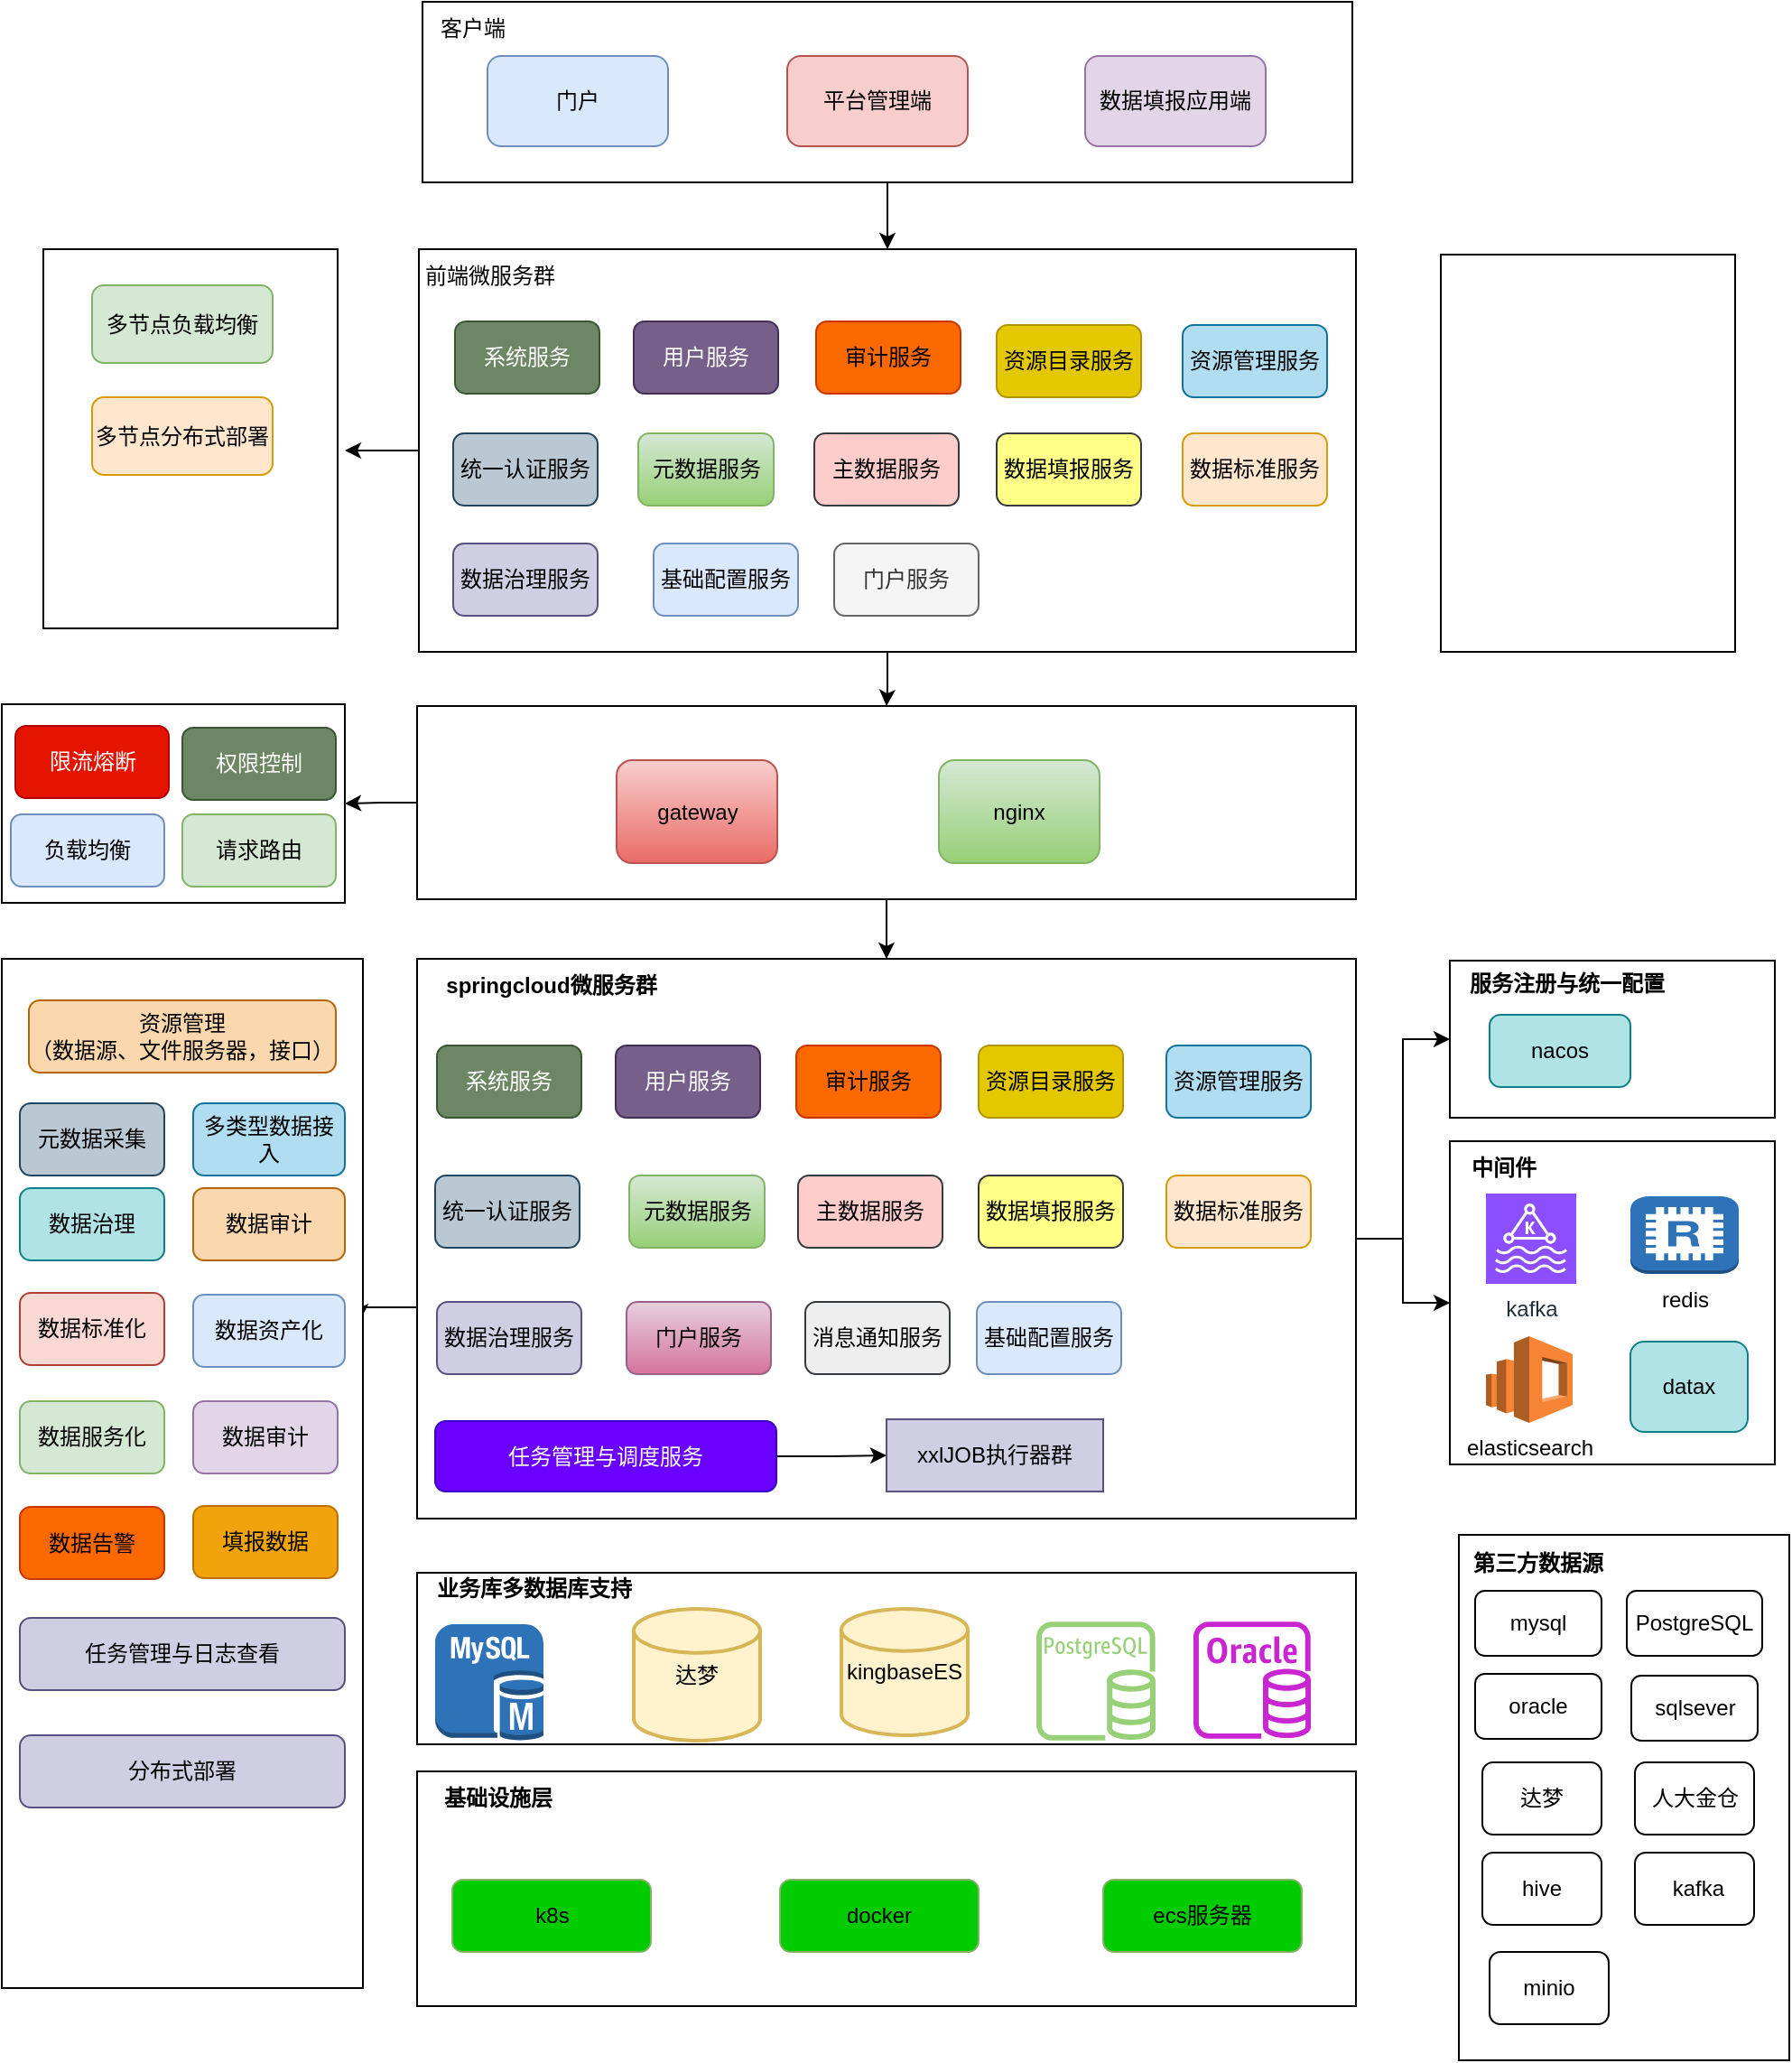 <mxfile version="21.7.5" type="github">
  <diagram name="第 1 页" id="BnDms9rOA7NVd8nO5CcU">
    <mxGraphModel dx="1941" dy="1734" grid="1" gridSize="10" guides="1" tooltips="1" connect="1" arrows="1" fold="1" page="1" pageScale="1" pageWidth="827" pageHeight="1169" math="0" shadow="0">
      <root>
        <mxCell id="0" />
        <mxCell id="1" parent="0" />
        <mxCell id="_vu7YtRVAiC6jXEAQ4cZ-1" value="" style="rounded=0;whiteSpace=wrap;html=1;" vertex="1" parent="1">
          <mxGeometry x="140" y="870" width="520" height="130" as="geometry" />
        </mxCell>
        <mxCell id="_vu7YtRVAiC6jXEAQ4cZ-2" value="&lt;b&gt;基础设施层&lt;/b&gt;" style="text;html=1;strokeColor=none;fillColor=none;align=center;verticalAlign=middle;whiteSpace=wrap;rounded=0;" vertex="1" parent="1">
          <mxGeometry x="150" y="870" width="70" height="30" as="geometry" />
        </mxCell>
        <mxCell id="_vu7YtRVAiC6jXEAQ4cZ-3" value="k8s" style="rounded=1;whiteSpace=wrap;html=1;fillColor=#00CC00;strokeColor=#82b366;" vertex="1" parent="1">
          <mxGeometry x="159.5" y="930" width="110" height="40" as="geometry" />
        </mxCell>
        <mxCell id="_vu7YtRVAiC6jXEAQ4cZ-4" value="docker" style="rounded=1;whiteSpace=wrap;html=1;fillColor=#00CC00;strokeColor=#82b366;" vertex="1" parent="1">
          <mxGeometry x="341" y="930" width="110" height="40" as="geometry" />
        </mxCell>
        <mxCell id="_vu7YtRVAiC6jXEAQ4cZ-5" value="ecs服务器" style="rounded=1;whiteSpace=wrap;html=1;fillColor=#00CC00;strokeColor=#82b366;" vertex="1" parent="1">
          <mxGeometry x="520" y="930" width="110" height="40" as="geometry" />
        </mxCell>
        <mxCell id="_vu7YtRVAiC6jXEAQ4cZ-8" value="" style="rounded=0;whiteSpace=wrap;html=1;" vertex="1" parent="1">
          <mxGeometry x="140" y="760" width="520" height="95" as="geometry" />
        </mxCell>
        <mxCell id="_vu7YtRVAiC6jXEAQ4cZ-10" value="&lt;b&gt;业务库多数据库支持&lt;/b&gt;" style="text;html=1;strokeColor=none;fillColor=none;align=center;verticalAlign=middle;whiteSpace=wrap;rounded=0;" vertex="1" parent="1">
          <mxGeometry x="150" y="754" width="110" height="30" as="geometry" />
        </mxCell>
        <mxCell id="_vu7YtRVAiC6jXEAQ4cZ-13" value="达梦" style="strokeWidth=2;html=1;shape=mxgraph.flowchart.database;whiteSpace=wrap;fillColor=#fff2cc;strokeColor=#d6b656;" vertex="1" parent="1">
          <mxGeometry x="260" y="780" width="70" height="73" as="geometry" />
        </mxCell>
        <mxCell id="_vu7YtRVAiC6jXEAQ4cZ-84" style="edgeStyle=orthogonalEdgeStyle;rounded=0;orthogonalLoop=1;jettySize=auto;html=1;" edge="1" parent="1" source="_vu7YtRVAiC6jXEAQ4cZ-18" target="_vu7YtRVAiC6jXEAQ4cZ-78">
          <mxGeometry relative="1" as="geometry" />
        </mxCell>
        <mxCell id="_vu7YtRVAiC6jXEAQ4cZ-87" style="edgeStyle=orthogonalEdgeStyle;rounded=0;orthogonalLoop=1;jettySize=auto;html=1;entryX=0;entryY=0.5;entryDx=0;entryDy=0;" edge="1" parent="1" source="_vu7YtRVAiC6jXEAQ4cZ-18" target="_vu7YtRVAiC6jXEAQ4cZ-69">
          <mxGeometry relative="1" as="geometry" />
        </mxCell>
        <mxCell id="_vu7YtRVAiC6jXEAQ4cZ-137" style="edgeStyle=orthogonalEdgeStyle;rounded=0;orthogonalLoop=1;jettySize=auto;html=1;exitX=0;exitY=0.25;exitDx=0;exitDy=0;entryX=0.993;entryY=0.351;entryDx=0;entryDy=0;entryPerimeter=0;" edge="1" parent="1" source="_vu7YtRVAiC6jXEAQ4cZ-18" target="_vu7YtRVAiC6jXEAQ4cZ-53">
          <mxGeometry relative="1" as="geometry">
            <Array as="points">
              <mxPoint x="140" y="613" />
            </Array>
          </mxGeometry>
        </mxCell>
        <mxCell id="_vu7YtRVAiC6jXEAQ4cZ-18" value="" style="rounded=0;whiteSpace=wrap;html=1;" vertex="1" parent="1">
          <mxGeometry x="140" y="420" width="520" height="310" as="geometry" />
        </mxCell>
        <mxCell id="_vu7YtRVAiC6jXEAQ4cZ-19" value="" style="outlineConnect=0;dashed=0;verticalLabelPosition=bottom;verticalAlign=top;align=center;html=1;shape=mxgraph.aws3.mysql_db_instance;fillColor=#2E73B8;gradientColor=none;" vertex="1" parent="1">
          <mxGeometry x="150" y="788.5" width="60" height="64.5" as="geometry" />
        </mxCell>
        <mxCell id="_vu7YtRVAiC6jXEAQ4cZ-20" value="" style="sketch=0;outlineConnect=0;fontColor=#232F3E;gradientColor=none;fillColor=#C925D1;strokeColor=none;dashed=0;verticalLabelPosition=bottom;verticalAlign=top;align=center;html=1;fontSize=12;fontStyle=0;aspect=fixed;pointerEvents=1;shape=mxgraph.aws4.rds_oracle_instance;" vertex="1" parent="1">
          <mxGeometry x="570" y="787" width="65" height="65" as="geometry" />
        </mxCell>
        <mxCell id="_vu7YtRVAiC6jXEAQ4cZ-21" value="" style="sketch=0;outlineConnect=0;fontColor=#000000;fillColor=#97D077;strokeColor=#BD7000;dashed=0;verticalLabelPosition=bottom;verticalAlign=top;align=center;html=1;fontSize=12;fontStyle=0;aspect=fixed;pointerEvents=1;shape=mxgraph.aws4.rds_postgresql_instance;fillStyle=auto;" vertex="1" parent="1">
          <mxGeometry x="483" y="787" width="66" height="66" as="geometry" />
        </mxCell>
        <mxCell id="_vu7YtRVAiC6jXEAQ4cZ-26" value="kingbaseES" style="strokeWidth=2;html=1;shape=mxgraph.flowchart.database;whiteSpace=wrap;fillColor=#fff2cc;strokeColor=#d6b656;" vertex="1" parent="1">
          <mxGeometry x="375" y="780" width="70" height="70" as="geometry" />
        </mxCell>
        <mxCell id="_vu7YtRVAiC6jXEAQ4cZ-27" value="&lt;b&gt;springcloud微服务群&lt;/b&gt;" style="text;html=1;strokeColor=none;fillColor=none;align=center;verticalAlign=middle;whiteSpace=wrap;rounded=0;" vertex="1" parent="1">
          <mxGeometry x="150" y="420" width="129" height="30" as="geometry" />
        </mxCell>
        <mxCell id="_vu7YtRVAiC6jXEAQ4cZ-29" value="系统服务" style="rounded=1;whiteSpace=wrap;html=1;fillColor=#6d8764;fontColor=#ffffff;strokeColor=#3A5431;" vertex="1" parent="1">
          <mxGeometry x="151" y="468" width="80" height="40" as="geometry" />
        </mxCell>
        <mxCell id="_vu7YtRVAiC6jXEAQ4cZ-30" value="用户服务" style="rounded=1;whiteSpace=wrap;html=1;fillColor=#76608a;fontColor=#ffffff;strokeColor=#432D57;" vertex="1" parent="1">
          <mxGeometry x="250" y="468" width="80" height="40" as="geometry" />
        </mxCell>
        <mxCell id="_vu7YtRVAiC6jXEAQ4cZ-31" value="审计服务" style="rounded=1;whiteSpace=wrap;html=1;fillColor=#fa6800;fontColor=#000000;strokeColor=#C73500;" vertex="1" parent="1">
          <mxGeometry x="350" y="468" width="80" height="40" as="geometry" />
        </mxCell>
        <mxCell id="_vu7YtRVAiC6jXEAQ4cZ-32" value="资源目录服务" style="rounded=1;whiteSpace=wrap;html=1;fillColor=#e3c800;fontColor=#000000;strokeColor=#B09500;" vertex="1" parent="1">
          <mxGeometry x="451" y="468" width="80" height="40" as="geometry" />
        </mxCell>
        <mxCell id="_vu7YtRVAiC6jXEAQ4cZ-33" value="资源管理服务" style="rounded=1;whiteSpace=wrap;html=1;fillColor=#b1ddf0;strokeColor=#10739e;" vertex="1" parent="1">
          <mxGeometry x="555" y="468" width="80" height="40" as="geometry" />
        </mxCell>
        <mxCell id="_vu7YtRVAiC6jXEAQ4cZ-34" value="统一认证服务" style="rounded=1;whiteSpace=wrap;html=1;fillColor=#bac8d3;strokeColor=#23445d;" vertex="1" parent="1">
          <mxGeometry x="150" y="540" width="80" height="40" as="geometry" />
        </mxCell>
        <mxCell id="_vu7YtRVAiC6jXEAQ4cZ-35" value="元数据服务" style="rounded=1;whiteSpace=wrap;html=1;fillColor=#d5e8d4;gradientColor=#97d077;strokeColor=#82b366;" vertex="1" parent="1">
          <mxGeometry x="257.5" y="540" width="75" height="40" as="geometry" />
        </mxCell>
        <mxCell id="_vu7YtRVAiC6jXEAQ4cZ-37" value="主数据服务" style="rounded=1;whiteSpace=wrap;html=1;fillColor=#ffcccc;strokeColor=#36393d;" vertex="1" parent="1">
          <mxGeometry x="351" y="540" width="80" height="40" as="geometry" />
        </mxCell>
        <mxCell id="_vu7YtRVAiC6jXEAQ4cZ-38" value="数据填报服务" style="rounded=1;whiteSpace=wrap;html=1;fillColor=#ffff88;strokeColor=#36393d;" vertex="1" parent="1">
          <mxGeometry x="451" y="540" width="80" height="40" as="geometry" />
        </mxCell>
        <mxCell id="_vu7YtRVAiC6jXEAQ4cZ-39" value="数据标准服务" style="rounded=1;whiteSpace=wrap;html=1;fillColor=#ffe6cc;strokeColor=#d79b00;" vertex="1" parent="1">
          <mxGeometry x="555" y="540" width="80" height="40" as="geometry" />
        </mxCell>
        <mxCell id="_vu7YtRVAiC6jXEAQ4cZ-40" value="数据治理服务" style="rounded=1;whiteSpace=wrap;html=1;fillColor=#d0cee2;strokeColor=#56517e;" vertex="1" parent="1">
          <mxGeometry x="151" y="610" width="80" height="40" as="geometry" />
        </mxCell>
        <mxCell id="_vu7YtRVAiC6jXEAQ4cZ-41" value="门户服务" style="rounded=1;whiteSpace=wrap;html=1;fillColor=#e6d0de;gradientColor=#d5739d;strokeColor=#996185;" vertex="1" parent="1">
          <mxGeometry x="256" y="610" width="80" height="40" as="geometry" />
        </mxCell>
        <mxCell id="_vu7YtRVAiC6jXEAQ4cZ-42" value="消息通知服务" style="rounded=1;whiteSpace=wrap;html=1;fillColor=#eeeeee;strokeColor=#36393d;" vertex="1" parent="1">
          <mxGeometry x="355" y="610" width="80" height="40" as="geometry" />
        </mxCell>
        <mxCell id="_vu7YtRVAiC6jXEAQ4cZ-49" value="" style="edgeStyle=orthogonalEdgeStyle;rounded=0;orthogonalLoop=1;jettySize=auto;html=1;" edge="1" parent="1" source="_vu7YtRVAiC6jXEAQ4cZ-43" target="_vu7YtRVAiC6jXEAQ4cZ-48">
          <mxGeometry relative="1" as="geometry" />
        </mxCell>
        <mxCell id="_vu7YtRVAiC6jXEAQ4cZ-43" value="任务管理与调度服务" style="rounded=1;whiteSpace=wrap;html=1;fillColor=#6a00ff;fontColor=#ffffff;strokeColor=#3700CC;" vertex="1" parent="1">
          <mxGeometry x="150" y="676" width="189" height="39" as="geometry" />
        </mxCell>
        <mxCell id="_vu7YtRVAiC6jXEAQ4cZ-46" value="基础配置服务" style="rounded=1;whiteSpace=wrap;html=1;fillColor=#dae8fc;strokeColor=#6c8ebf;" vertex="1" parent="1">
          <mxGeometry x="450" y="610" width="80" height="40" as="geometry" />
        </mxCell>
        <mxCell id="_vu7YtRVAiC6jXEAQ4cZ-48" value="xxlJOB执行器群" style="rounded=0;whiteSpace=wrap;html=1;fillColor=#d0cee2;strokeColor=#56517e;" vertex="1" parent="1">
          <mxGeometry x="400" y="675" width="120" height="40" as="geometry" />
        </mxCell>
        <mxCell id="_vu7YtRVAiC6jXEAQ4cZ-53" value="" style="rounded=0;whiteSpace=wrap;html=1;" vertex="1" parent="1">
          <mxGeometry x="-90" y="420" width="200" height="570" as="geometry" />
        </mxCell>
        <mxCell id="_vu7YtRVAiC6jXEAQ4cZ-57" value="资源管理&lt;br&gt;（数据源、文件服务器，接口）" style="rounded=1;whiteSpace=wrap;html=1;fillColor=#fad7ac;strokeColor=#b46504;" vertex="1" parent="1">
          <mxGeometry x="-75" y="443" width="170" height="40" as="geometry" />
        </mxCell>
        <mxCell id="_vu7YtRVAiC6jXEAQ4cZ-58" value="元数据采集" style="rounded=1;whiteSpace=wrap;html=1;fillColor=#bac8d3;strokeColor=#23445d;" vertex="1" parent="1">
          <mxGeometry x="-80" y="500" width="80" height="40" as="geometry" />
        </mxCell>
        <mxCell id="_vu7YtRVAiC6jXEAQ4cZ-59" value="多类型数据接入" style="rounded=1;whiteSpace=wrap;html=1;fillColor=#b1ddf0;strokeColor=#10739e;" vertex="1" parent="1">
          <mxGeometry x="16" y="500" width="84" height="40" as="geometry" />
        </mxCell>
        <mxCell id="_vu7YtRVAiC6jXEAQ4cZ-60" value="数据治理" style="rounded=1;whiteSpace=wrap;html=1;fillColor=#b0e3e6;strokeColor=#0e8088;" vertex="1" parent="1">
          <mxGeometry x="-80" y="547" width="80" height="40" as="geometry" />
        </mxCell>
        <mxCell id="_vu7YtRVAiC6jXEAQ4cZ-61" value="数据审计" style="rounded=1;whiteSpace=wrap;html=1;fillColor=#fad7ac;strokeColor=#b46504;" vertex="1" parent="1">
          <mxGeometry x="16" y="547" width="84" height="40" as="geometry" />
        </mxCell>
        <mxCell id="_vu7YtRVAiC6jXEAQ4cZ-62" value="数据标准化" style="rounded=1;whiteSpace=wrap;html=1;fillColor=#fad9d5;strokeColor=#ae4132;" vertex="1" parent="1">
          <mxGeometry x="-80" y="605" width="80" height="40" as="geometry" />
        </mxCell>
        <mxCell id="_vu7YtRVAiC6jXEAQ4cZ-63" value="数据资产化" style="rounded=1;whiteSpace=wrap;html=1;fillColor=#dae8fc;strokeColor=#6c8ebf;" vertex="1" parent="1">
          <mxGeometry x="16" y="606" width="84" height="40" as="geometry" />
        </mxCell>
        <mxCell id="_vu7YtRVAiC6jXEAQ4cZ-64" value="数据服务化" style="rounded=1;whiteSpace=wrap;html=1;fillColor=#d5e8d4;strokeColor=#82b366;" vertex="1" parent="1">
          <mxGeometry x="-80" y="665" width="80" height="40" as="geometry" />
        </mxCell>
        <mxCell id="_vu7YtRVAiC6jXEAQ4cZ-65" value="数据审计" style="rounded=1;whiteSpace=wrap;html=1;fillColor=#e1d5e7;strokeColor=#9673a6;" vertex="1" parent="1">
          <mxGeometry x="16" y="665" width="80" height="40" as="geometry" />
        </mxCell>
        <mxCell id="_vu7YtRVAiC6jXEAQ4cZ-66" value="数据告警" style="rounded=1;whiteSpace=wrap;html=1;fillColor=#fa6800;fontColor=#000000;strokeColor=#C73500;" vertex="1" parent="1">
          <mxGeometry x="-80" y="723.5" width="80" height="40" as="geometry" />
        </mxCell>
        <mxCell id="_vu7YtRVAiC6jXEAQ4cZ-67" value="填报数据" style="rounded=1;whiteSpace=wrap;html=1;fillColor=#f0a30a;fontColor=#000000;strokeColor=#BD7000;" vertex="1" parent="1">
          <mxGeometry x="16" y="723" width="80" height="40" as="geometry" />
        </mxCell>
        <mxCell id="_vu7YtRVAiC6jXEAQ4cZ-68" value="任务管理与日志查看" style="rounded=1;whiteSpace=wrap;html=1;fillColor=#d0cee2;strokeColor=#56517e;" vertex="1" parent="1">
          <mxGeometry x="-80" y="785" width="180" height="40" as="geometry" />
        </mxCell>
        <mxCell id="_vu7YtRVAiC6jXEAQ4cZ-69" value="" style="rounded=0;whiteSpace=wrap;html=1;" vertex="1" parent="1">
          <mxGeometry x="712" y="521" width="180" height="179" as="geometry" />
        </mxCell>
        <mxCell id="_vu7YtRVAiC6jXEAQ4cZ-71" value="&lt;b&gt;中间件&lt;/b&gt;" style="text;html=1;strokeColor=none;fillColor=none;align=center;verticalAlign=middle;whiteSpace=wrap;rounded=0;" vertex="1" parent="1">
          <mxGeometry x="712" y="521" width="60" height="30" as="geometry" />
        </mxCell>
        <mxCell id="_vu7YtRVAiC6jXEAQ4cZ-72" value="kafka" style="sketch=0;points=[[0,0,0],[0.25,0,0],[0.5,0,0],[0.75,0,0],[1,0,0],[0,1,0],[0.25,1,0],[0.5,1,0],[0.75,1,0],[1,1,0],[0,0.25,0],[0,0.5,0],[0,0.75,0],[1,0.25,0],[1,0.5,0],[1,0.75,0]];outlineConnect=0;fontColor=#232F3E;fillColor=#8C4FFF;strokeColor=#ffffff;dashed=0;verticalLabelPosition=bottom;verticalAlign=top;align=center;html=1;fontSize=12;fontStyle=0;aspect=fixed;shape=mxgraph.aws4.resourceIcon;resIcon=mxgraph.aws4.managed_streaming_for_kafka;" vertex="1" parent="1">
          <mxGeometry x="732" y="550" width="50" height="50" as="geometry" />
        </mxCell>
        <mxCell id="_vu7YtRVAiC6jXEAQ4cZ-73" value="redis" style="outlineConnect=0;dashed=0;verticalLabelPosition=bottom;verticalAlign=top;align=center;html=1;shape=mxgraph.aws3.redis;fillColor=#2E73B8;gradientColor=none;" vertex="1" parent="1">
          <mxGeometry x="812" y="551.5" width="60" height="43" as="geometry" />
        </mxCell>
        <mxCell id="_vu7YtRVAiC6jXEAQ4cZ-74" value="elasticsearch" style="outlineConnect=0;dashed=0;verticalLabelPosition=bottom;verticalAlign=top;align=center;html=1;shape=mxgraph.aws3.elasticsearch_service;fillColor=#F58534;gradientColor=none;" vertex="1" parent="1">
          <mxGeometry x="732" y="629" width="48" height="48" as="geometry" />
        </mxCell>
        <mxCell id="_vu7YtRVAiC6jXEAQ4cZ-75" value="datax" style="rounded=1;whiteSpace=wrap;html=1;fillColor=#b0e3e6;strokeColor=#0e8088;" vertex="1" parent="1">
          <mxGeometry x="812" y="632" width="65" height="50" as="geometry" />
        </mxCell>
        <mxCell id="_vu7YtRVAiC6jXEAQ4cZ-78" value="" style="rounded=0;whiteSpace=wrap;html=1;" vertex="1" parent="1">
          <mxGeometry x="712" y="421" width="180" height="87" as="geometry" />
        </mxCell>
        <mxCell id="_vu7YtRVAiC6jXEAQ4cZ-81" value="&lt;b&gt;服务注册与统一配置&lt;/b&gt;" style="text;html=1;strokeColor=none;fillColor=none;align=center;verticalAlign=middle;whiteSpace=wrap;rounded=0;" vertex="1" parent="1">
          <mxGeometry x="722" y="419" width="110" height="30" as="geometry" />
        </mxCell>
        <mxCell id="_vu7YtRVAiC6jXEAQ4cZ-82" value="nacos" style="rounded=1;whiteSpace=wrap;html=1;fillColor=#b0e3e6;strokeColor=#0e8088;" vertex="1" parent="1">
          <mxGeometry x="734" y="451" width="78" height="40" as="geometry" />
        </mxCell>
        <mxCell id="_vu7YtRVAiC6jXEAQ4cZ-98" value="" style="edgeStyle=orthogonalEdgeStyle;rounded=0;orthogonalLoop=1;jettySize=auto;html=1;entryX=1;entryY=0.5;entryDx=0;entryDy=0;" edge="1" parent="1" source="_vu7YtRVAiC6jXEAQ4cZ-88" target="_vu7YtRVAiC6jXEAQ4cZ-91">
          <mxGeometry relative="1" as="geometry" />
        </mxCell>
        <mxCell id="_vu7YtRVAiC6jXEAQ4cZ-89" value="&lt;b&gt;网关&lt;/b&gt;" style="text;html=1;strokeColor=none;fillColor=none;align=center;verticalAlign=middle;whiteSpace=wrap;rounded=0;" vertex="1" parent="1">
          <mxGeometry x="130" y="280" width="60" height="30" as="geometry" />
        </mxCell>
        <mxCell id="_vu7YtRVAiC6jXEAQ4cZ-91" value="" style="rounded=0;whiteSpace=wrap;html=1;" vertex="1" parent="1">
          <mxGeometry x="-90" y="279" width="190" height="110" as="geometry" />
        </mxCell>
        <mxCell id="_vu7YtRVAiC6jXEAQ4cZ-92" value="限流熔断" style="rounded=1;whiteSpace=wrap;html=1;fillColor=#e51400;fontColor=#ffffff;strokeColor=#B20000;" vertex="1" parent="1">
          <mxGeometry x="-82.5" y="291" width="85" height="40" as="geometry" />
        </mxCell>
        <mxCell id="_vu7YtRVAiC6jXEAQ4cZ-95" value="权限控制" style="rounded=1;whiteSpace=wrap;html=1;fillColor=#6d8764;fontColor=#ffffff;strokeColor=#3A5431;" vertex="1" parent="1">
          <mxGeometry x="10" y="292" width="85" height="40" as="geometry" />
        </mxCell>
        <mxCell id="_vu7YtRVAiC6jXEAQ4cZ-96" value="负载均衡" style="rounded=1;whiteSpace=wrap;html=1;fillColor=#dae8fc;strokeColor=#6c8ebf;" vertex="1" parent="1">
          <mxGeometry x="-85" y="340" width="85" height="40" as="geometry" />
        </mxCell>
        <mxCell id="_vu7YtRVAiC6jXEAQ4cZ-97" value="请求路由" style="rounded=1;whiteSpace=wrap;html=1;fillColor=#d5e8d4;strokeColor=#82b366;" vertex="1" parent="1">
          <mxGeometry x="10" y="340" width="85" height="40" as="geometry" />
        </mxCell>
        <mxCell id="_vu7YtRVAiC6jXEAQ4cZ-141" style="edgeStyle=orthogonalEdgeStyle;rounded=0;orthogonalLoop=1;jettySize=auto;html=1;" edge="1" parent="1" source="_vu7YtRVAiC6jXEAQ4cZ-100" target="_vu7YtRVAiC6jXEAQ4cZ-88">
          <mxGeometry relative="1" as="geometry" />
        </mxCell>
        <mxCell id="_vu7YtRVAiC6jXEAQ4cZ-143" style="edgeStyle=orthogonalEdgeStyle;rounded=0;orthogonalLoop=1;jettySize=auto;html=1;" edge="1" parent="1" source="_vu7YtRVAiC6jXEAQ4cZ-100">
          <mxGeometry relative="1" as="geometry">
            <mxPoint x="100" y="138.5" as="targetPoint" />
          </mxGeometry>
        </mxCell>
        <mxCell id="_vu7YtRVAiC6jXEAQ4cZ-100" value="" style="rounded=0;whiteSpace=wrap;html=1;" vertex="1" parent="1">
          <mxGeometry x="141" y="27" width="519" height="223" as="geometry" />
        </mxCell>
        <mxCell id="_vu7YtRVAiC6jXEAQ4cZ-101" value="前端微服务群" style="text;html=1;strokeColor=none;fillColor=none;align=center;verticalAlign=middle;whiteSpace=wrap;rounded=0;" vertex="1" parent="1">
          <mxGeometry x="135.5" y="27" width="89" height="30" as="geometry" />
        </mxCell>
        <mxCell id="_vu7YtRVAiC6jXEAQ4cZ-102" value="系统服务" style="rounded=1;whiteSpace=wrap;html=1;fillColor=#6d8764;fontColor=#ffffff;strokeColor=#3A5431;" vertex="1" parent="1">
          <mxGeometry x="161" y="67" width="80" height="40" as="geometry" />
        </mxCell>
        <mxCell id="_vu7YtRVAiC6jXEAQ4cZ-103" value="用户服务" style="rounded=1;whiteSpace=wrap;html=1;fillColor=#76608a;fontColor=#ffffff;strokeColor=#432D57;" vertex="1" parent="1">
          <mxGeometry x="260" y="67" width="80" height="40" as="geometry" />
        </mxCell>
        <mxCell id="_vu7YtRVAiC6jXEAQ4cZ-104" value="审计服务" style="rounded=1;whiteSpace=wrap;html=1;fillColor=#fa6800;fontColor=#000000;strokeColor=#C73500;" vertex="1" parent="1">
          <mxGeometry x="361" y="67" width="80" height="40" as="geometry" />
        </mxCell>
        <mxCell id="_vu7YtRVAiC6jXEAQ4cZ-105" value="资源目录服务" style="rounded=1;whiteSpace=wrap;html=1;fillColor=#e3c800;fontColor=#000000;strokeColor=#B09500;" vertex="1" parent="1">
          <mxGeometry x="461" y="69" width="80" height="40" as="geometry" />
        </mxCell>
        <mxCell id="_vu7YtRVAiC6jXEAQ4cZ-106" value="资源管理服务" style="rounded=1;whiteSpace=wrap;html=1;fillColor=#b1ddf0;strokeColor=#10739e;" vertex="1" parent="1">
          <mxGeometry x="564" y="69" width="80" height="40" as="geometry" />
        </mxCell>
        <mxCell id="_vu7YtRVAiC6jXEAQ4cZ-107" value="统一认证服务" style="rounded=1;whiteSpace=wrap;html=1;fillColor=#bac8d3;strokeColor=#23445d;" vertex="1" parent="1">
          <mxGeometry x="160" y="129" width="80" height="40" as="geometry" />
        </mxCell>
        <mxCell id="_vu7YtRVAiC6jXEAQ4cZ-108" value="元数据服务" style="rounded=1;whiteSpace=wrap;html=1;fillColor=#d5e8d4;gradientColor=#97d077;strokeColor=#82b366;" vertex="1" parent="1">
          <mxGeometry x="262.5" y="129" width="75" height="40" as="geometry" />
        </mxCell>
        <mxCell id="_vu7YtRVAiC6jXEAQ4cZ-109" value="主数据服务" style="rounded=1;whiteSpace=wrap;html=1;fillColor=#ffcccc;strokeColor=#36393d;" vertex="1" parent="1">
          <mxGeometry x="360" y="129" width="80" height="40" as="geometry" />
        </mxCell>
        <mxCell id="_vu7YtRVAiC6jXEAQ4cZ-110" value="数据填报服务" style="rounded=1;whiteSpace=wrap;html=1;fillColor=#ffff88;strokeColor=#36393d;" vertex="1" parent="1">
          <mxGeometry x="461" y="129" width="80" height="40" as="geometry" />
        </mxCell>
        <mxCell id="_vu7YtRVAiC6jXEAQ4cZ-111" value="数据标准服务" style="rounded=1;whiteSpace=wrap;html=1;fillColor=#ffe6cc;strokeColor=#d79b00;" vertex="1" parent="1">
          <mxGeometry x="564" y="129" width="80" height="40" as="geometry" />
        </mxCell>
        <mxCell id="_vu7YtRVAiC6jXEAQ4cZ-112" value="数据治理服务" style="rounded=1;whiteSpace=wrap;html=1;fillColor=#d0cee2;strokeColor=#56517e;" vertex="1" parent="1">
          <mxGeometry x="160" y="190" width="80" height="40" as="geometry" />
        </mxCell>
        <mxCell id="_vu7YtRVAiC6jXEAQ4cZ-113" value="基础配置服务" style="rounded=1;whiteSpace=wrap;html=1;fillColor=#dae8fc;strokeColor=#6c8ebf;" vertex="1" parent="1">
          <mxGeometry x="271" y="190" width="80" height="40" as="geometry" />
        </mxCell>
        <mxCell id="_vu7YtRVAiC6jXEAQ4cZ-115" value="" style="rounded=0;whiteSpace=wrap;html=1;" vertex="1" parent="1">
          <mxGeometry x="707" y="30" width="163" height="220" as="geometry" />
        </mxCell>
        <mxCell id="_vu7YtRVAiC6jXEAQ4cZ-116" value="" style="rounded=0;whiteSpace=wrap;html=1;" vertex="1" parent="1">
          <mxGeometry x="-67" y="27" width="163" height="210" as="geometry" />
        </mxCell>
        <mxCell id="_vu7YtRVAiC6jXEAQ4cZ-117" value="多节点负载均衡" style="rounded=1;whiteSpace=wrap;html=1;fillColor=#d5e8d4;strokeColor=#82b366;" vertex="1" parent="1">
          <mxGeometry x="-40" y="47" width="100" height="43" as="geometry" />
        </mxCell>
        <mxCell id="_vu7YtRVAiC6jXEAQ4cZ-118" value="多节点分布式部署" style="rounded=1;whiteSpace=wrap;html=1;fillColor=#ffe6cc;strokeColor=#d79b00;" vertex="1" parent="1">
          <mxGeometry x="-40" y="109" width="100" height="43" as="geometry" />
        </mxCell>
        <mxCell id="_vu7YtRVAiC6jXEAQ4cZ-121" value="" style="group" vertex="1" connectable="0" parent="1">
          <mxGeometry x="140" y="280" width="520" height="107" as="geometry" />
        </mxCell>
        <mxCell id="_vu7YtRVAiC6jXEAQ4cZ-125" value="" style="group" vertex="1" connectable="0" parent="_vu7YtRVAiC6jXEAQ4cZ-121">
          <mxGeometry width="520" height="107" as="geometry" />
        </mxCell>
        <mxCell id="_vu7YtRVAiC6jXEAQ4cZ-88" value="" style="verticalLabelPosition=bottom;verticalAlign=top;html=1;shape=mxgraph.basic.rect;fillColor2=none;strokeWidth=1;size=20;indent=5;" vertex="1" parent="_vu7YtRVAiC6jXEAQ4cZ-125">
          <mxGeometry width="520" height="107" as="geometry" />
        </mxCell>
        <mxCell id="_vu7YtRVAiC6jXEAQ4cZ-93" value="gateway" style="rounded=1;whiteSpace=wrap;html=1;fillColor=#f8cecc;strokeColor=#b85450;gradientColor=#ea6b66;" vertex="1" parent="_vu7YtRVAiC6jXEAQ4cZ-125">
          <mxGeometry x="110.5" y="30" width="89" height="57" as="geometry" />
        </mxCell>
        <mxCell id="_vu7YtRVAiC6jXEAQ4cZ-94" value="nginx" style="rounded=1;whiteSpace=wrap;html=1;fillColor=#d5e8d4;gradientColor=#97d077;strokeColor=#82b366;" vertex="1" parent="_vu7YtRVAiC6jXEAQ4cZ-125">
          <mxGeometry x="289" y="30" width="89" height="57" as="geometry" />
        </mxCell>
        <mxCell id="_vu7YtRVAiC6jXEAQ4cZ-131" value="分布式部署" style="rounded=1;whiteSpace=wrap;html=1;fillColor=#d0cee2;strokeColor=#56517e;" vertex="1" parent="1">
          <mxGeometry x="-80" y="850" width="180" height="40" as="geometry" />
        </mxCell>
        <mxCell id="_vu7YtRVAiC6jXEAQ4cZ-140" style="edgeStyle=orthogonalEdgeStyle;rounded=0;orthogonalLoop=1;jettySize=auto;html=1;entryX=0.5;entryY=0;entryDx=0;entryDy=0;" edge="1" parent="1" source="_vu7YtRVAiC6jXEAQ4cZ-88" target="_vu7YtRVAiC6jXEAQ4cZ-18">
          <mxGeometry relative="1" as="geometry" />
        </mxCell>
        <mxCell id="_vu7YtRVAiC6jXEAQ4cZ-144" value="门户服务" style="rounded=1;whiteSpace=wrap;html=1;fillColor=#f5f5f5;strokeColor=#666666;fontColor=#333333;" vertex="1" parent="1">
          <mxGeometry x="371" y="190" width="80" height="40" as="geometry" />
        </mxCell>
        <mxCell id="_vu7YtRVAiC6jXEAQ4cZ-153" style="edgeStyle=orthogonalEdgeStyle;rounded=0;orthogonalLoop=1;jettySize=auto;html=1;" edge="1" parent="1" source="_vu7YtRVAiC6jXEAQ4cZ-148" target="_vu7YtRVAiC6jXEAQ4cZ-100">
          <mxGeometry relative="1" as="geometry" />
        </mxCell>
        <mxCell id="_vu7YtRVAiC6jXEAQ4cZ-148" value="" style="rounded=0;whiteSpace=wrap;html=1;" vertex="1" parent="1">
          <mxGeometry x="143" y="-110" width="515" height="100" as="geometry" />
        </mxCell>
        <mxCell id="_vu7YtRVAiC6jXEAQ4cZ-149" value="客户端" style="text;html=1;strokeColor=none;fillColor=none;align=center;verticalAlign=middle;whiteSpace=wrap;rounded=0;" vertex="1" parent="1">
          <mxGeometry x="141" y="-110" width="60" height="30" as="geometry" />
        </mxCell>
        <mxCell id="_vu7YtRVAiC6jXEAQ4cZ-150" value="门户" style="rounded=1;whiteSpace=wrap;html=1;fillColor=#dae8fc;strokeColor=#6c8ebf;" vertex="1" parent="1">
          <mxGeometry x="179" y="-80" width="100" height="50" as="geometry" />
        </mxCell>
        <mxCell id="_vu7YtRVAiC6jXEAQ4cZ-151" value="平台管理端" style="rounded=1;whiteSpace=wrap;html=1;fillColor=#f8cecc;strokeColor=#b85450;" vertex="1" parent="1">
          <mxGeometry x="345" y="-80" width="100" height="50" as="geometry" />
        </mxCell>
        <mxCell id="_vu7YtRVAiC6jXEAQ4cZ-152" value="数据填报应用端" style="rounded=1;whiteSpace=wrap;html=1;fillColor=#e1d5e7;strokeColor=#9673a6;" vertex="1" parent="1">
          <mxGeometry x="510" y="-80" width="100" height="50" as="geometry" />
        </mxCell>
        <mxCell id="_vu7YtRVAiC6jXEAQ4cZ-156" value="" style="rounded=0;whiteSpace=wrap;html=1;" vertex="1" parent="1">
          <mxGeometry x="717" y="739" width="183" height="291" as="geometry" />
        </mxCell>
        <mxCell id="_vu7YtRVAiC6jXEAQ4cZ-157" value="&lt;b&gt;第三方数据源&lt;/b&gt;" style="text;html=1;strokeColor=none;fillColor=none;align=center;verticalAlign=middle;whiteSpace=wrap;rounded=0;" vertex="1" parent="1">
          <mxGeometry x="717" y="740" width="88" height="30" as="geometry" />
        </mxCell>
        <mxCell id="_vu7YtRVAiC6jXEAQ4cZ-158" value="mysql" style="rounded=1;whiteSpace=wrap;html=1;" vertex="1" parent="1">
          <mxGeometry x="726" y="770" width="70" height="36" as="geometry" />
        </mxCell>
        <mxCell id="_vu7YtRVAiC6jXEAQ4cZ-159" value="PostgreSQL" style="rounded=1;whiteSpace=wrap;html=1;" vertex="1" parent="1">
          <mxGeometry x="810" y="770" width="75" height="36" as="geometry" />
        </mxCell>
        <mxCell id="_vu7YtRVAiC6jXEAQ4cZ-160" value="oracle" style="rounded=1;whiteSpace=wrap;html=1;" vertex="1" parent="1">
          <mxGeometry x="726" y="816" width="70" height="36" as="geometry" />
        </mxCell>
        <mxCell id="_vu7YtRVAiC6jXEAQ4cZ-162" value="sqlsever" style="rounded=1;whiteSpace=wrap;html=1;" vertex="1" parent="1">
          <mxGeometry x="812.5" y="817" width="70" height="36" as="geometry" />
        </mxCell>
        <mxCell id="_vu7YtRVAiC6jXEAQ4cZ-163" value="达梦" style="rounded=1;whiteSpace=wrap;html=1;" vertex="1" parent="1">
          <mxGeometry x="730" y="865" width="66" height="40" as="geometry" />
        </mxCell>
        <mxCell id="_vu7YtRVAiC6jXEAQ4cZ-164" value="人大金仓" style="rounded=1;whiteSpace=wrap;html=1;" vertex="1" parent="1">
          <mxGeometry x="814.5" y="865" width="66" height="40" as="geometry" />
        </mxCell>
        <mxCell id="_vu7YtRVAiC6jXEAQ4cZ-165" value="hive" style="rounded=1;whiteSpace=wrap;html=1;" vertex="1" parent="1">
          <mxGeometry x="730" y="915" width="66" height="40" as="geometry" />
        </mxCell>
        <mxCell id="_vu7YtRVAiC6jXEAQ4cZ-166" value="&amp;nbsp;kafka" style="rounded=1;whiteSpace=wrap;html=1;" vertex="1" parent="1">
          <mxGeometry x="814.5" y="915" width="66" height="40" as="geometry" />
        </mxCell>
        <mxCell id="_vu7YtRVAiC6jXEAQ4cZ-167" value="minio" style="rounded=1;whiteSpace=wrap;html=1;" vertex="1" parent="1">
          <mxGeometry x="734" y="970" width="66" height="40" as="geometry" />
        </mxCell>
      </root>
    </mxGraphModel>
  </diagram>
</mxfile>
